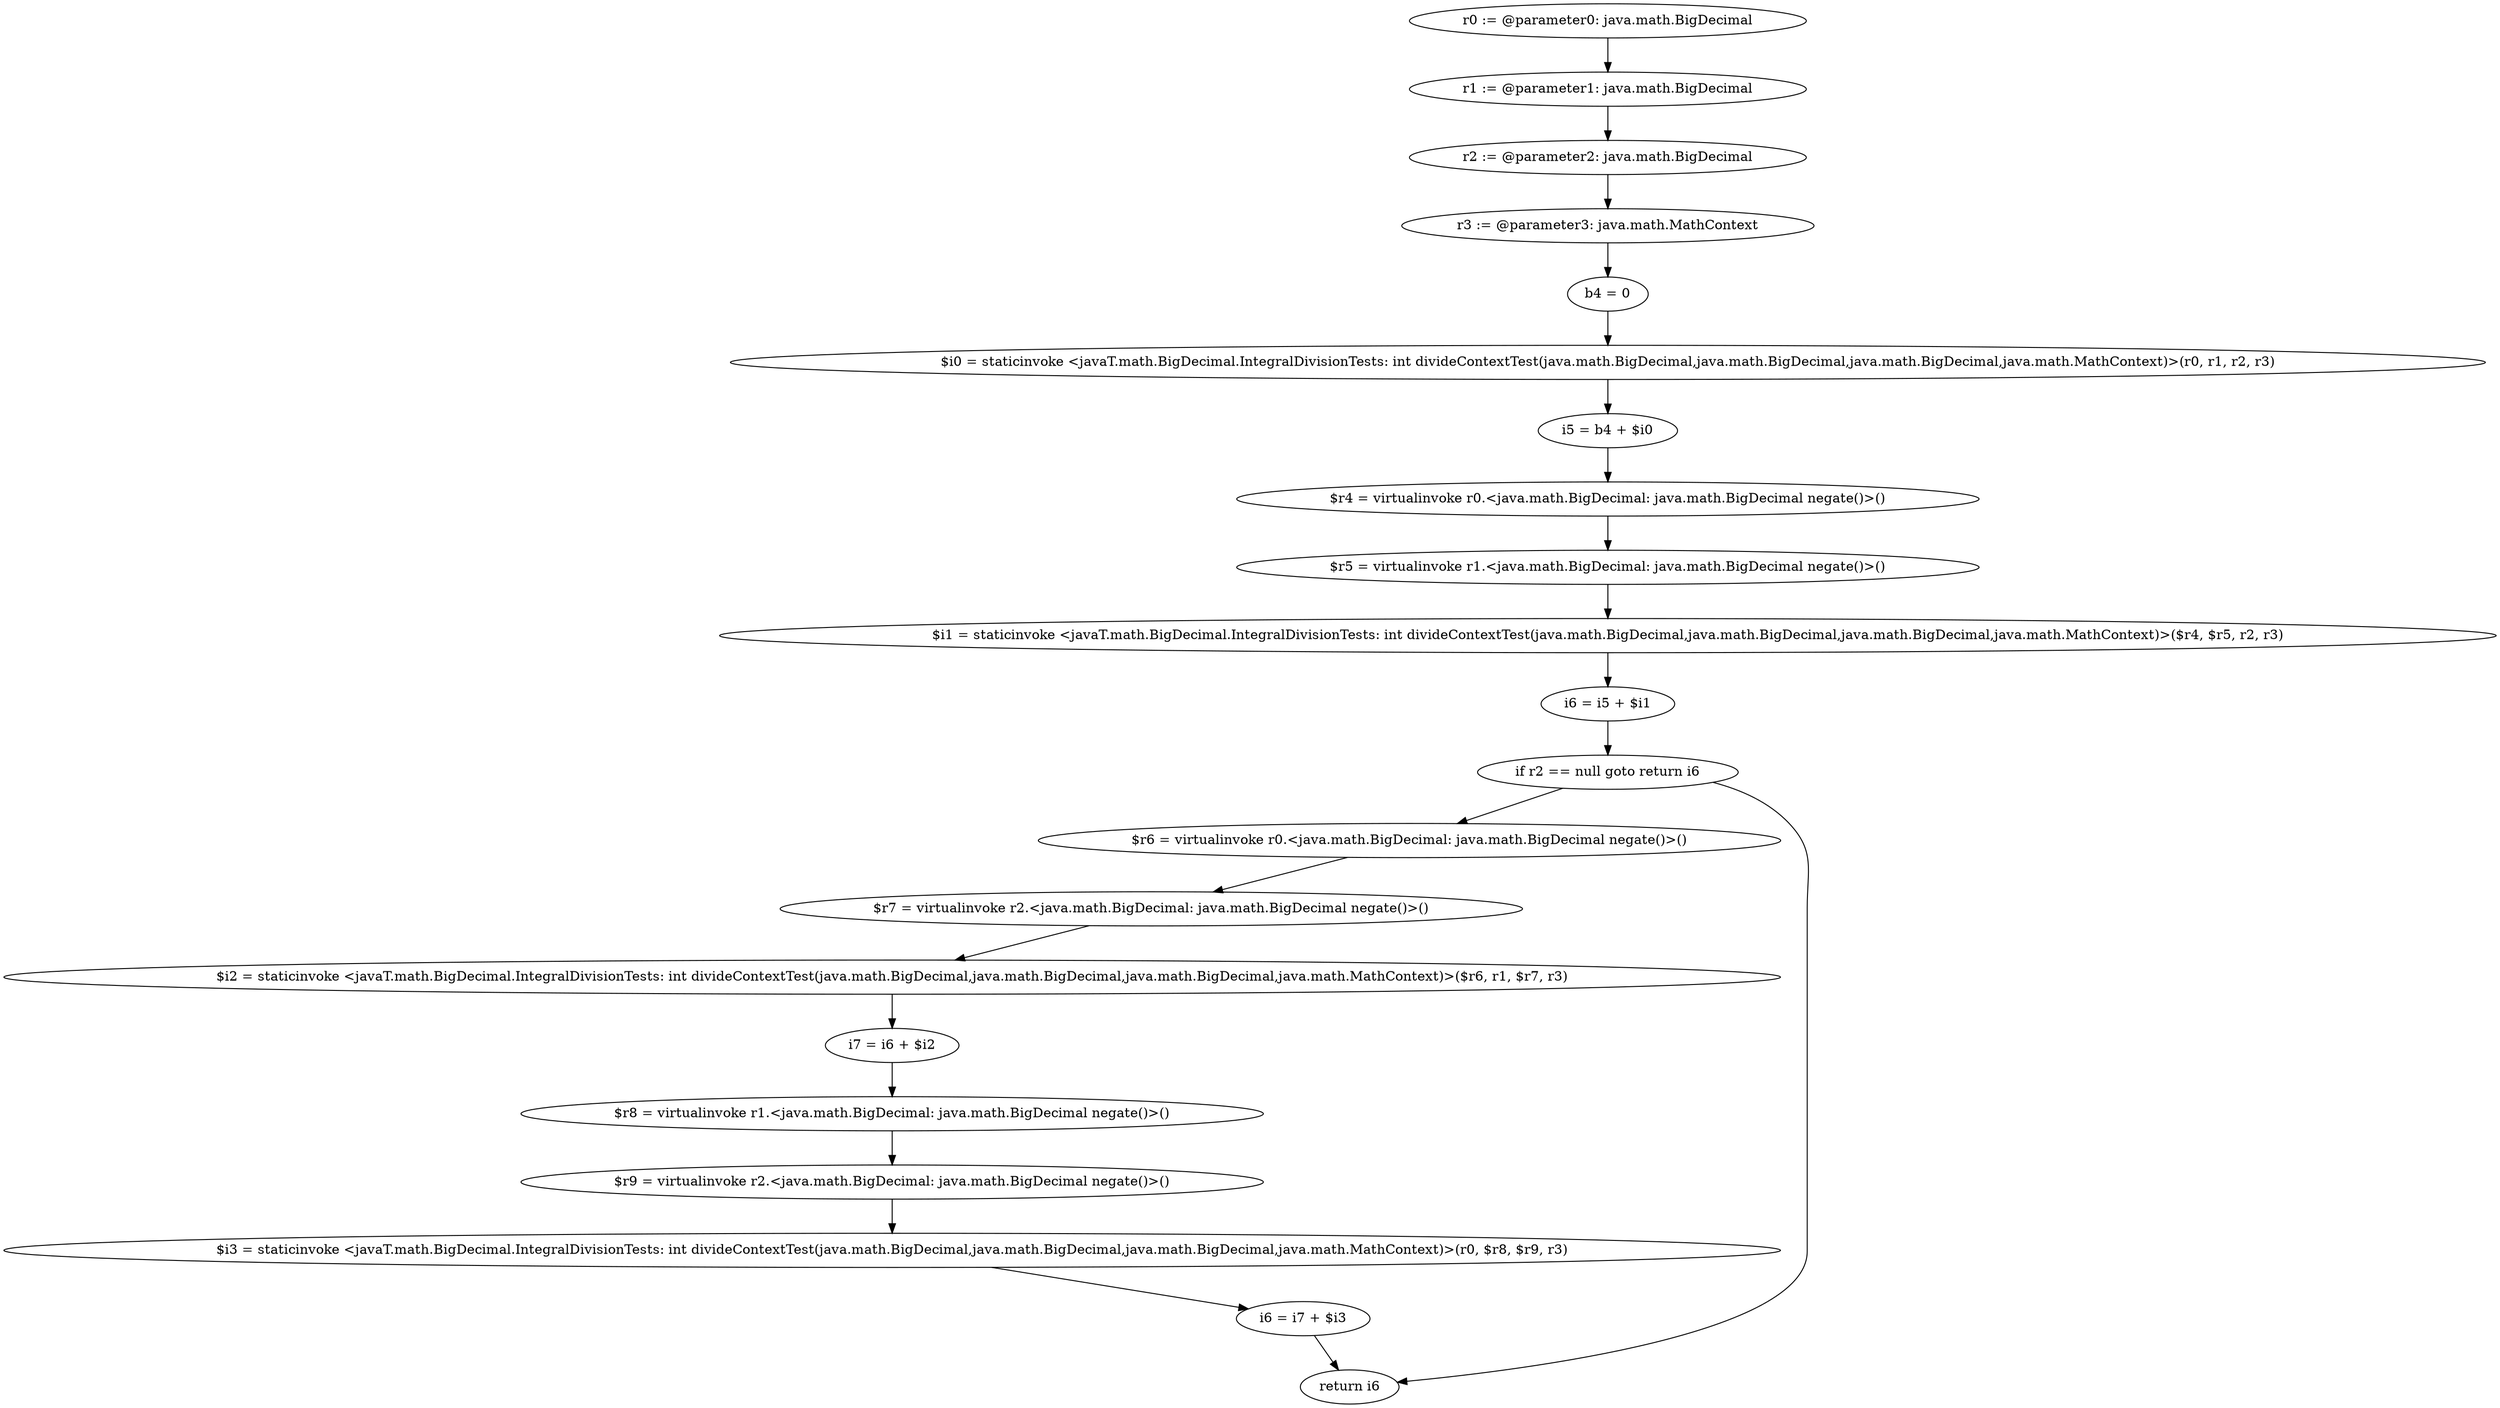 digraph "unitGraph" {
    "r0 := @parameter0: java.math.BigDecimal"
    "r1 := @parameter1: java.math.BigDecimal"
    "r2 := @parameter2: java.math.BigDecimal"
    "r3 := @parameter3: java.math.MathContext"
    "b4 = 0"
    "$i0 = staticinvoke <javaT.math.BigDecimal.IntegralDivisionTests: int divideContextTest(java.math.BigDecimal,java.math.BigDecimal,java.math.BigDecimal,java.math.MathContext)>(r0, r1, r2, r3)"
    "i5 = b4 + $i0"
    "$r4 = virtualinvoke r0.<java.math.BigDecimal: java.math.BigDecimal negate()>()"
    "$r5 = virtualinvoke r1.<java.math.BigDecimal: java.math.BigDecimal negate()>()"
    "$i1 = staticinvoke <javaT.math.BigDecimal.IntegralDivisionTests: int divideContextTest(java.math.BigDecimal,java.math.BigDecimal,java.math.BigDecimal,java.math.MathContext)>($r4, $r5, r2, r3)"
    "i6 = i5 + $i1"
    "if r2 == null goto return i6"
    "$r6 = virtualinvoke r0.<java.math.BigDecimal: java.math.BigDecimal negate()>()"
    "$r7 = virtualinvoke r2.<java.math.BigDecimal: java.math.BigDecimal negate()>()"
    "$i2 = staticinvoke <javaT.math.BigDecimal.IntegralDivisionTests: int divideContextTest(java.math.BigDecimal,java.math.BigDecimal,java.math.BigDecimal,java.math.MathContext)>($r6, r1, $r7, r3)"
    "i7 = i6 + $i2"
    "$r8 = virtualinvoke r1.<java.math.BigDecimal: java.math.BigDecimal negate()>()"
    "$r9 = virtualinvoke r2.<java.math.BigDecimal: java.math.BigDecimal negate()>()"
    "$i3 = staticinvoke <javaT.math.BigDecimal.IntegralDivisionTests: int divideContextTest(java.math.BigDecimal,java.math.BigDecimal,java.math.BigDecimal,java.math.MathContext)>(r0, $r8, $r9, r3)"
    "i6 = i7 + $i3"
    "return i6"
    "r0 := @parameter0: java.math.BigDecimal"->"r1 := @parameter1: java.math.BigDecimal";
    "r1 := @parameter1: java.math.BigDecimal"->"r2 := @parameter2: java.math.BigDecimal";
    "r2 := @parameter2: java.math.BigDecimal"->"r3 := @parameter3: java.math.MathContext";
    "r3 := @parameter3: java.math.MathContext"->"b4 = 0";
    "b4 = 0"->"$i0 = staticinvoke <javaT.math.BigDecimal.IntegralDivisionTests: int divideContextTest(java.math.BigDecimal,java.math.BigDecimal,java.math.BigDecimal,java.math.MathContext)>(r0, r1, r2, r3)";
    "$i0 = staticinvoke <javaT.math.BigDecimal.IntegralDivisionTests: int divideContextTest(java.math.BigDecimal,java.math.BigDecimal,java.math.BigDecimal,java.math.MathContext)>(r0, r1, r2, r3)"->"i5 = b4 + $i0";
    "i5 = b4 + $i0"->"$r4 = virtualinvoke r0.<java.math.BigDecimal: java.math.BigDecimal negate()>()";
    "$r4 = virtualinvoke r0.<java.math.BigDecimal: java.math.BigDecimal negate()>()"->"$r5 = virtualinvoke r1.<java.math.BigDecimal: java.math.BigDecimal negate()>()";
    "$r5 = virtualinvoke r1.<java.math.BigDecimal: java.math.BigDecimal negate()>()"->"$i1 = staticinvoke <javaT.math.BigDecimal.IntegralDivisionTests: int divideContextTest(java.math.BigDecimal,java.math.BigDecimal,java.math.BigDecimal,java.math.MathContext)>($r4, $r5, r2, r3)";
    "$i1 = staticinvoke <javaT.math.BigDecimal.IntegralDivisionTests: int divideContextTest(java.math.BigDecimal,java.math.BigDecimal,java.math.BigDecimal,java.math.MathContext)>($r4, $r5, r2, r3)"->"i6 = i5 + $i1";
    "i6 = i5 + $i1"->"if r2 == null goto return i6";
    "if r2 == null goto return i6"->"$r6 = virtualinvoke r0.<java.math.BigDecimal: java.math.BigDecimal negate()>()";
    "if r2 == null goto return i6"->"return i6";
    "$r6 = virtualinvoke r0.<java.math.BigDecimal: java.math.BigDecimal negate()>()"->"$r7 = virtualinvoke r2.<java.math.BigDecimal: java.math.BigDecimal negate()>()";
    "$r7 = virtualinvoke r2.<java.math.BigDecimal: java.math.BigDecimal negate()>()"->"$i2 = staticinvoke <javaT.math.BigDecimal.IntegralDivisionTests: int divideContextTest(java.math.BigDecimal,java.math.BigDecimal,java.math.BigDecimal,java.math.MathContext)>($r6, r1, $r7, r3)";
    "$i2 = staticinvoke <javaT.math.BigDecimal.IntegralDivisionTests: int divideContextTest(java.math.BigDecimal,java.math.BigDecimal,java.math.BigDecimal,java.math.MathContext)>($r6, r1, $r7, r3)"->"i7 = i6 + $i2";
    "i7 = i6 + $i2"->"$r8 = virtualinvoke r1.<java.math.BigDecimal: java.math.BigDecimal negate()>()";
    "$r8 = virtualinvoke r1.<java.math.BigDecimal: java.math.BigDecimal negate()>()"->"$r9 = virtualinvoke r2.<java.math.BigDecimal: java.math.BigDecimal negate()>()";
    "$r9 = virtualinvoke r2.<java.math.BigDecimal: java.math.BigDecimal negate()>()"->"$i3 = staticinvoke <javaT.math.BigDecimal.IntegralDivisionTests: int divideContextTest(java.math.BigDecimal,java.math.BigDecimal,java.math.BigDecimal,java.math.MathContext)>(r0, $r8, $r9, r3)";
    "$i3 = staticinvoke <javaT.math.BigDecimal.IntegralDivisionTests: int divideContextTest(java.math.BigDecimal,java.math.BigDecimal,java.math.BigDecimal,java.math.MathContext)>(r0, $r8, $r9, r3)"->"i6 = i7 + $i3";
    "i6 = i7 + $i3"->"return i6";
}

